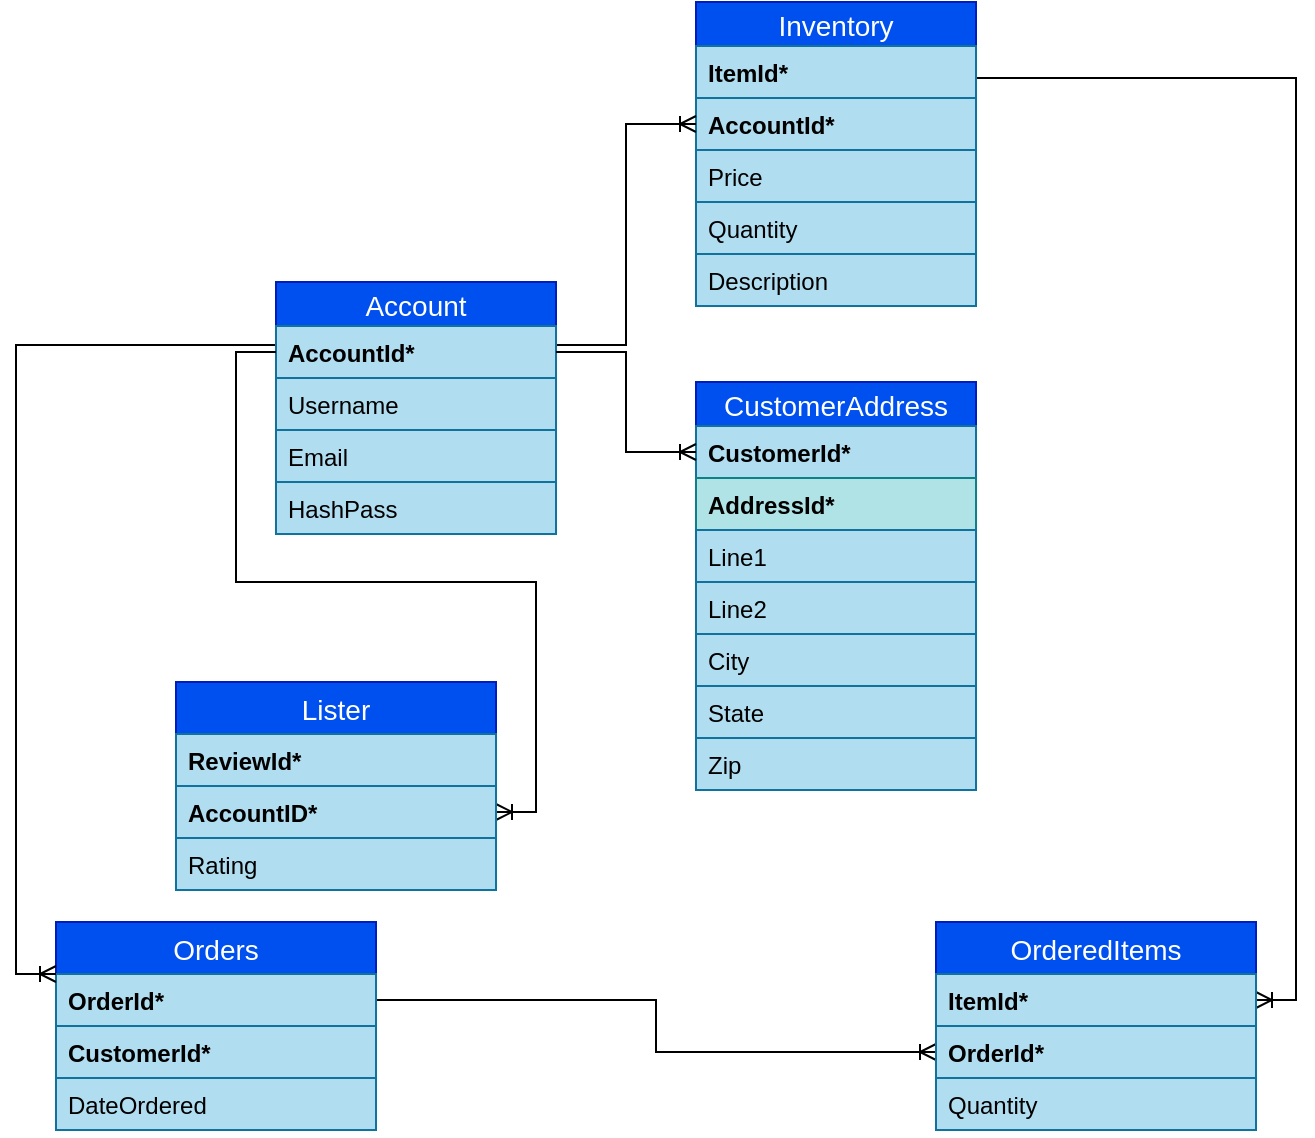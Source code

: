 <mxfile version="13.3.6" type="github">
  <diagram id="unekgs6rDZwSWhFbVp5t" name="Page-1">
    <mxGraphModel dx="868" dy="479" grid="1" gridSize="10" guides="1" tooltips="1" connect="1" arrows="1" fold="1" page="1" pageScale="1" pageWidth="850" pageHeight="1100" math="0" shadow="0">
      <root>
        <mxCell id="0" />
        <mxCell id="1" parent="0" />
        <mxCell id="p-x26-pCPJ933fivSphl-71" style="edgeStyle=orthogonalEdgeStyle;rounded=0;orthogonalLoop=1;jettySize=auto;html=1;exitX=1;exitY=0.25;exitDx=0;exitDy=0;entryX=1;entryY=0.5;entryDx=0;entryDy=0;endArrow=ERoneToMany;endFill=0;" parent="1" source="l6Wv7LGstVZR9h47YhLv-12" target="l6Wv7LGstVZR9h47YhLv-19" edge="1">
          <mxGeometry relative="1" as="geometry" />
        </mxCell>
        <mxCell id="l6Wv7LGstVZR9h47YhLv-12" value="Inventory" style="swimlane;fontStyle=0;childLayout=stackLayout;horizontal=1;startSize=22;horizontalStack=0;resizeParent=1;resizeParentMax=0;resizeLast=0;collapsible=1;marginBottom=0;align=center;fontSize=14;fillColor=#0050ef;strokeColor=#001DBC;fontColor=#ffffff;" parent="1" vertex="1">
          <mxGeometry x="470" y="20" width="140" height="152" as="geometry" />
        </mxCell>
        <mxCell id="l6Wv7LGstVZR9h47YhLv-13" value="ItemId*" style="text;strokeColor=#10739e;fillColor=#b1ddf0;spacingLeft=4;spacingRight=4;overflow=hidden;rotatable=0;points=[[0,0.5],[1,0.5]];portConstraint=eastwest;fontSize=12;fontStyle=1" parent="l6Wv7LGstVZR9h47YhLv-12" vertex="1">
          <mxGeometry y="22" width="140" height="26" as="geometry" />
        </mxCell>
        <mxCell id="l6Wv7LGstVZR9h47YhLv-14" value="AccountId*" style="text;strokeColor=#10739e;fillColor=#b1ddf0;spacingLeft=4;spacingRight=4;overflow=hidden;rotatable=0;points=[[0,0.5],[1,0.5]];portConstraint=eastwest;fontSize=12;fontStyle=1" parent="l6Wv7LGstVZR9h47YhLv-12" vertex="1">
          <mxGeometry y="48" width="140" height="26" as="geometry" />
        </mxCell>
        <mxCell id="l6Wv7LGstVZR9h47YhLv-15" value="Price" style="text;strokeColor=#10739e;fillColor=#b1ddf0;spacingLeft=4;spacingRight=4;overflow=hidden;rotatable=0;points=[[0,0.5],[1,0.5]];portConstraint=eastwest;fontSize=12;" parent="l6Wv7LGstVZR9h47YhLv-12" vertex="1">
          <mxGeometry y="74" width="140" height="26" as="geometry" />
        </mxCell>
        <mxCell id="l6Wv7LGstVZR9h47YhLv-16" value="Quantity" style="text;strokeColor=#10739e;fillColor=#b1ddf0;spacingLeft=4;spacingRight=4;overflow=hidden;rotatable=0;points=[[0,0.5],[1,0.5]];portConstraint=eastwest;fontSize=12;" parent="l6Wv7LGstVZR9h47YhLv-12" vertex="1">
          <mxGeometry y="100" width="140" height="26" as="geometry" />
        </mxCell>
        <mxCell id="l6Wv7LGstVZR9h47YhLv-17" value="Description" style="text;strokeColor=#10739e;fillColor=#b1ddf0;spacingLeft=4;spacingRight=4;overflow=hidden;rotatable=0;points=[[0,0.5],[1,0.5]];portConstraint=eastwest;fontSize=12;" parent="l6Wv7LGstVZR9h47YhLv-12" vertex="1">
          <mxGeometry y="126" width="140" height="26" as="geometry" />
        </mxCell>
        <mxCell id="p-x26-pCPJ933fivSphl-70" style="edgeStyle=orthogonalEdgeStyle;rounded=0;orthogonalLoop=1;jettySize=auto;html=1;exitX=1;exitY=0.5;exitDx=0;exitDy=0;entryX=0;entryY=0.5;entryDx=0;entryDy=0;endArrow=ERoneToMany;endFill=0;" parent="1" source="l6Wv7LGstVZR9h47YhLv-24" target="l6Wv7LGstVZR9h47YhLv-20" edge="1">
          <mxGeometry relative="1" as="geometry" />
        </mxCell>
        <mxCell id="l6Wv7LGstVZR9h47YhLv-18" value="OrderedItems" style="swimlane;fontStyle=0;childLayout=stackLayout;horizontal=1;startSize=26;horizontalStack=0;resizeParent=1;resizeParentMax=0;resizeLast=0;collapsible=1;marginBottom=0;align=center;fontSize=14;fillColor=#0050ef;strokeColor=#001DBC;fontColor=#ffffff;" parent="1" vertex="1">
          <mxGeometry x="590" y="480" width="160" height="104" as="geometry" />
        </mxCell>
        <mxCell id="l6Wv7LGstVZR9h47YhLv-19" value="ItemId*" style="text;strokeColor=#10739e;fillColor=#b1ddf0;spacingLeft=4;spacingRight=4;overflow=hidden;rotatable=0;points=[[0,0.5],[1,0.5]];portConstraint=eastwest;fontSize=12;fontStyle=1" parent="l6Wv7LGstVZR9h47YhLv-18" vertex="1">
          <mxGeometry y="26" width="160" height="26" as="geometry" />
        </mxCell>
        <mxCell id="l6Wv7LGstVZR9h47YhLv-20" value="OrderId*" style="text;strokeColor=#10739e;fillColor=#b1ddf0;spacingLeft=4;spacingRight=4;overflow=hidden;rotatable=0;points=[[0,0.5],[1,0.5]];portConstraint=eastwest;fontSize=12;fontStyle=1" parent="l6Wv7LGstVZR9h47YhLv-18" vertex="1">
          <mxGeometry y="52" width="160" height="26" as="geometry" />
        </mxCell>
        <mxCell id="l6Wv7LGstVZR9h47YhLv-21" value="Quantity" style="text;strokeColor=#10739e;fillColor=#b1ddf0;spacingLeft=4;spacingRight=4;overflow=hidden;rotatable=0;points=[[0,0.5],[1,0.5]];portConstraint=eastwest;fontSize=12;" parent="l6Wv7LGstVZR9h47YhLv-18" vertex="1">
          <mxGeometry y="78" width="160" height="26" as="geometry" />
        </mxCell>
        <mxCell id="l6Wv7LGstVZR9h47YhLv-23" value="Orders" style="swimlane;fontStyle=0;childLayout=stackLayout;horizontal=1;startSize=26;horizontalStack=0;resizeParent=1;resizeParentMax=0;resizeLast=0;collapsible=1;marginBottom=0;align=center;fontSize=14;fillColor=#0050ef;strokeColor=#001DBC;fontColor=#ffffff;" parent="1" vertex="1">
          <mxGeometry x="150" y="480" width="160" height="104" as="geometry" />
        </mxCell>
        <mxCell id="l6Wv7LGstVZR9h47YhLv-24" value="OrderId*" style="text;strokeColor=#10739e;fillColor=#b1ddf0;spacingLeft=4;spacingRight=4;overflow=hidden;rotatable=0;points=[[0,0.5],[1,0.5]];portConstraint=eastwest;fontSize=12;fontStyle=1" parent="l6Wv7LGstVZR9h47YhLv-23" vertex="1">
          <mxGeometry y="26" width="160" height="26" as="geometry" />
        </mxCell>
        <mxCell id="l6Wv7LGstVZR9h47YhLv-27" value="CustomerId*" style="text;strokeColor=#10739e;fillColor=#b1ddf0;spacingLeft=4;spacingRight=4;overflow=hidden;rotatable=0;points=[[0,0.5],[1,0.5]];portConstraint=eastwest;fontSize=12;fontStyle=1" parent="l6Wv7LGstVZR9h47YhLv-23" vertex="1">
          <mxGeometry y="52" width="160" height="26" as="geometry" />
        </mxCell>
        <mxCell id="l6Wv7LGstVZR9h47YhLv-29" value="DateOrdered" style="text;strokeColor=#10739e;fillColor=#b1ddf0;spacingLeft=4;spacingRight=4;overflow=hidden;rotatable=0;points=[[0,0.5],[1,0.5]];portConstraint=eastwest;fontSize=12;" parent="l6Wv7LGstVZR9h47YhLv-23" vertex="1">
          <mxGeometry y="78" width="160" height="26" as="geometry" />
        </mxCell>
        <mxCell id="p-x26-pCPJ933fivSphl-10" value="CustomerAddress" style="swimlane;fontStyle=0;childLayout=stackLayout;horizontal=1;startSize=22;horizontalStack=0;resizeParent=1;resizeParentMax=0;resizeLast=0;collapsible=1;marginBottom=0;align=center;fontSize=14;fillColor=#0050ef;strokeColor=#001DBC;fontColor=#ffffff;" parent="1" vertex="1">
          <mxGeometry x="470" y="210" width="140" height="204" as="geometry" />
        </mxCell>
        <mxCell id="p-x26-pCPJ933fivSphl-11" value="CustomerId*" style="text;strokeColor=#10739e;fillColor=#b1ddf0;spacingLeft=4;spacingRight=4;overflow=hidden;rotatable=0;points=[[0,0.5],[1,0.5]];portConstraint=eastwest;fontSize=12;fontStyle=1" parent="p-x26-pCPJ933fivSphl-10" vertex="1">
          <mxGeometry y="22" width="140" height="26" as="geometry" />
        </mxCell>
        <mxCell id="p-x26-pCPJ933fivSphl-39" value="AddressId*" style="text;strokeColor=#0e8088;fillColor=#b0e3e6;spacingLeft=4;spacingRight=4;overflow=hidden;rotatable=0;points=[[0,0.5],[1,0.5]];portConstraint=eastwest;fontSize=12;fontStyle=1" parent="p-x26-pCPJ933fivSphl-10" vertex="1">
          <mxGeometry y="48" width="140" height="26" as="geometry" />
        </mxCell>
        <mxCell id="p-x26-pCPJ933fivSphl-12" value="Line1" style="text;strokeColor=#10739e;fillColor=#b1ddf0;spacingLeft=4;spacingRight=4;overflow=hidden;rotatable=0;points=[[0,0.5],[1,0.5]];portConstraint=eastwest;fontSize=12;" parent="p-x26-pCPJ933fivSphl-10" vertex="1">
          <mxGeometry y="74" width="140" height="26" as="geometry" />
        </mxCell>
        <mxCell id="p-x26-pCPJ933fivSphl-14" value="Line2" style="text;strokeColor=#10739e;fillColor=#b1ddf0;spacingLeft=4;spacingRight=4;overflow=hidden;rotatable=0;points=[[0,0.5],[1,0.5]];portConstraint=eastwest;fontSize=12;" parent="p-x26-pCPJ933fivSphl-10" vertex="1">
          <mxGeometry y="100" width="140" height="26" as="geometry" />
        </mxCell>
        <mxCell id="p-x26-pCPJ933fivSphl-15" value="City" style="text;strokeColor=#10739e;fillColor=#b1ddf0;spacingLeft=4;spacingRight=4;overflow=hidden;rotatable=0;points=[[0,0.5],[1,0.5]];portConstraint=eastwest;fontSize=12;" parent="p-x26-pCPJ933fivSphl-10" vertex="1">
          <mxGeometry y="126" width="140" height="26" as="geometry" />
        </mxCell>
        <mxCell id="p-x26-pCPJ933fivSphl-16" value="State" style="text;strokeColor=#10739e;fillColor=#b1ddf0;spacingLeft=4;spacingRight=4;overflow=hidden;rotatable=0;points=[[0,0.5],[1,0.5]];portConstraint=eastwest;fontSize=12;" parent="p-x26-pCPJ933fivSphl-10" vertex="1">
          <mxGeometry y="152" width="140" height="26" as="geometry" />
        </mxCell>
        <mxCell id="p-x26-pCPJ933fivSphl-37" value="Zip" style="text;strokeColor=#10739e;fillColor=#b1ddf0;spacingLeft=4;spacingRight=4;overflow=hidden;rotatable=0;points=[[0,0.5],[1,0.5]];portConstraint=eastwest;fontSize=12;" parent="p-x26-pCPJ933fivSphl-10" vertex="1">
          <mxGeometry y="178" width="140" height="26" as="geometry" />
        </mxCell>
        <mxCell id="vdTxBb5qW8Bdh_h2SQRC-1" style="edgeStyle=orthogonalEdgeStyle;rounded=0;orthogonalLoop=1;jettySize=auto;html=1;exitX=1;exitY=0.25;exitDx=0;exitDy=0;entryX=0;entryY=0.5;entryDx=0;entryDy=0;endArrow=ERoneToMany;endFill=0;" parent="1" source="p-x26-pCPJ933fivSphl-18" target="l6Wv7LGstVZR9h47YhLv-14" edge="1">
          <mxGeometry relative="1" as="geometry" />
        </mxCell>
        <mxCell id="vdTxBb5qW8Bdh_h2SQRC-4" style="edgeStyle=orthogonalEdgeStyle;rounded=0;orthogonalLoop=1;jettySize=auto;html=1;exitX=0;exitY=0.25;exitDx=0;exitDy=0;entryX=0;entryY=0.25;entryDx=0;entryDy=0;endArrow=ERoneToMany;endFill=0;" parent="1" source="p-x26-pCPJ933fivSphl-18" target="l6Wv7LGstVZR9h47YhLv-23" edge="1">
          <mxGeometry relative="1" as="geometry" />
        </mxCell>
        <mxCell id="p-x26-pCPJ933fivSphl-18" value="Account" style="swimlane;fontStyle=0;childLayout=stackLayout;horizontal=1;startSize=22;horizontalStack=0;resizeParent=1;resizeParentMax=0;resizeLast=0;collapsible=1;marginBottom=0;align=center;fontSize=14;fillColor=#0050ef;strokeColor=#001DBC;fontColor=#ffffff;" parent="1" vertex="1">
          <mxGeometry x="260" y="160" width="140" height="126" as="geometry" />
        </mxCell>
        <mxCell id="p-x26-pCPJ933fivSphl-19" value="AccountId*" style="text;strokeColor=#10739e;fillColor=#b1ddf0;spacingLeft=4;spacingRight=4;overflow=hidden;rotatable=0;points=[[0,0.5],[1,0.5]];portConstraint=eastwest;fontSize=12;fontStyle=1" parent="p-x26-pCPJ933fivSphl-18" vertex="1">
          <mxGeometry y="22" width="140" height="26" as="geometry" />
        </mxCell>
        <mxCell id="p-x26-pCPJ933fivSphl-21" value="Username" style="text;strokeColor=#10739e;fillColor=#b1ddf0;spacingLeft=4;spacingRight=4;overflow=hidden;rotatable=0;points=[[0,0.5],[1,0.5]];portConstraint=eastwest;fontSize=12;" parent="p-x26-pCPJ933fivSphl-18" vertex="1">
          <mxGeometry y="48" width="140" height="26" as="geometry" />
        </mxCell>
        <mxCell id="p-x26-pCPJ933fivSphl-22" value="Email" style="text;strokeColor=#10739e;fillColor=#b1ddf0;spacingLeft=4;spacingRight=4;overflow=hidden;rotatable=0;points=[[0,0.5],[1,0.5]];portConstraint=eastwest;fontSize=12;" parent="p-x26-pCPJ933fivSphl-18" vertex="1">
          <mxGeometry y="74" width="140" height="26" as="geometry" />
        </mxCell>
        <mxCell id="p-x26-pCPJ933fivSphl-23" value="HashPass" style="text;strokeColor=#10739e;fillColor=#b1ddf0;spacingLeft=4;spacingRight=4;overflow=hidden;rotatable=0;points=[[0,0.5],[1,0.5]];portConstraint=eastwest;fontSize=12;" parent="p-x26-pCPJ933fivSphl-18" vertex="1">
          <mxGeometry y="100" width="140" height="26" as="geometry" />
        </mxCell>
        <mxCell id="vdTxBb5qW8Bdh_h2SQRC-2" style="edgeStyle=orthogonalEdgeStyle;rounded=0;orthogonalLoop=1;jettySize=auto;html=1;exitX=1;exitY=0.5;exitDx=0;exitDy=0;entryX=0;entryY=0.5;entryDx=0;entryDy=0;endArrow=ERoneToMany;endFill=0;" parent="1" source="p-x26-pCPJ933fivSphl-19" target="p-x26-pCPJ933fivSphl-11" edge="1">
          <mxGeometry relative="1" as="geometry" />
        </mxCell>
        <mxCell id="vdTxBb5qW8Bdh_h2SQRC-3" style="edgeStyle=orthogonalEdgeStyle;rounded=0;orthogonalLoop=1;jettySize=auto;html=1;exitX=0;exitY=0.5;exitDx=0;exitDy=0;endArrow=ERoneToMany;endFill=0;" parent="1" source="p-x26-pCPJ933fivSphl-19" target="p-x26-pCPJ933fivSphl-4" edge="1">
          <mxGeometry relative="1" as="geometry">
            <mxPoint x="240" y="390" as="targetPoint" />
          </mxGeometry>
        </mxCell>
        <mxCell id="p-x26-pCPJ933fivSphl-1" value="Lister" style="swimlane;fontStyle=0;childLayout=stackLayout;horizontal=1;startSize=26;horizontalStack=0;resizeParent=1;resizeParentMax=0;resizeLast=0;collapsible=1;marginBottom=0;align=center;fontSize=14;fillColor=#0050ef;strokeColor=#001DBC;fontColor=#ffffff;" parent="1" vertex="1">
          <mxGeometry x="210" y="360" width="160" height="104" as="geometry" />
        </mxCell>
        <mxCell id="p-x26-pCPJ933fivSphl-2" value="ReviewId*" style="text;strokeColor=#10739e;fillColor=#b1ddf0;spacingLeft=4;spacingRight=4;overflow=hidden;rotatable=0;points=[[0,0.5],[1,0.5]];portConstraint=eastwest;fontSize=12;fontStyle=1" parent="p-x26-pCPJ933fivSphl-1" vertex="1">
          <mxGeometry y="26" width="160" height="26" as="geometry" />
        </mxCell>
        <mxCell id="p-x26-pCPJ933fivSphl-4" value="AccountID*" style="text;strokeColor=#10739e;fillColor=#b1ddf0;spacingLeft=4;spacingRight=4;overflow=hidden;rotatable=0;points=[[0,0.5],[1,0.5]];portConstraint=eastwest;fontSize=12;verticalAlign=top;fontStyle=1" parent="p-x26-pCPJ933fivSphl-1" vertex="1">
          <mxGeometry y="52" width="160" height="26" as="geometry" />
        </mxCell>
        <mxCell id="p-x26-pCPJ933fivSphl-3" value="Rating" style="text;strokeColor=#10739e;fillColor=#b1ddf0;spacingLeft=4;spacingRight=4;overflow=hidden;rotatable=0;points=[[0,0.5],[1,0.5]];portConstraint=eastwest;fontSize=12;" parent="p-x26-pCPJ933fivSphl-1" vertex="1">
          <mxGeometry y="78" width="160" height="26" as="geometry" />
        </mxCell>
      </root>
    </mxGraphModel>
  </diagram>
</mxfile>
